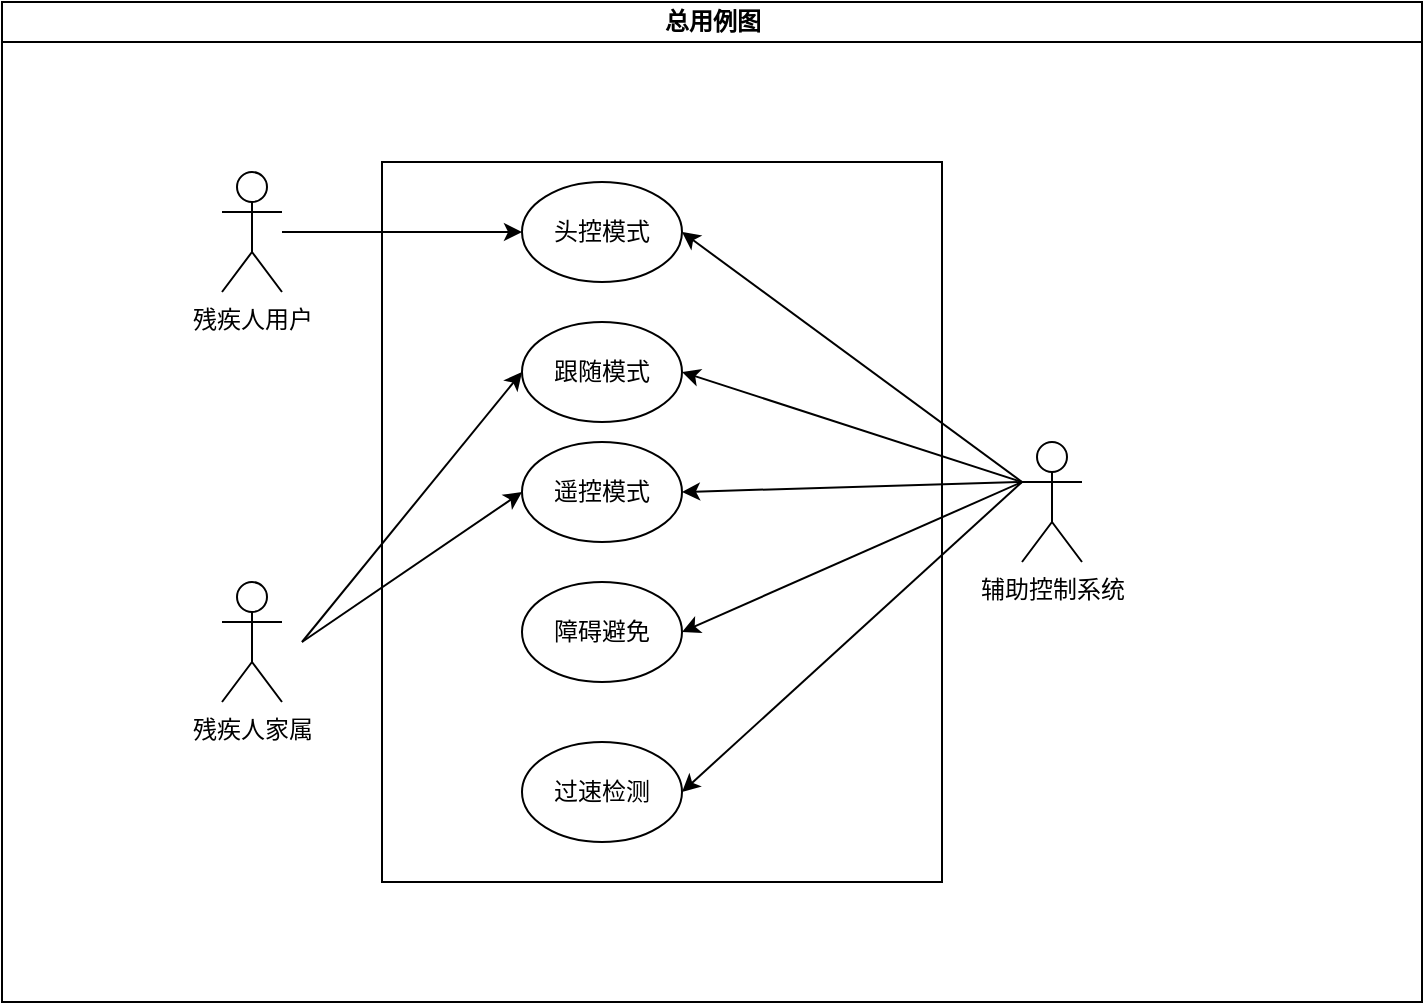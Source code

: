 <mxfile version="24.1.0" type="device">
  <diagram id="prtHgNgQTEPvFCAcTncT" name="Page-1">
    <mxGraphModel dx="842" dy="568" grid="1" gridSize="10" guides="1" tooltips="1" connect="1" arrows="1" fold="1" page="1" pageScale="1" pageWidth="827" pageHeight="1169" math="0" shadow="0">
      <root>
        <mxCell id="0" />
        <mxCell id="1" parent="0" />
        <mxCell id="dNxyNK7c78bLwvsdeMH5-11" value="总用例图" style="swimlane;html=1;startSize=20;horizontal=1;containerType=tree;glass=0;" parent="1" vertex="1">
          <mxGeometry x="180" width="710" height="500" as="geometry" />
        </mxCell>
        <mxCell id="q2W5IwXlpBtjP9VbVSR8-1" value="残疾人用户" style="shape=umlActor;verticalLabelPosition=bottom;verticalAlign=top;html=1;outlineConnect=0;" vertex="1" parent="dNxyNK7c78bLwvsdeMH5-11">
          <mxGeometry x="110" y="85" width="30" height="60" as="geometry" />
        </mxCell>
        <mxCell id="q2W5IwXlpBtjP9VbVSR8-2" value="残疾人家属" style="shape=umlActor;verticalLabelPosition=bottom;verticalAlign=top;html=1;outlineConnect=0;" vertex="1" parent="dNxyNK7c78bLwvsdeMH5-11">
          <mxGeometry x="110" y="290" width="30" height="60" as="geometry" />
        </mxCell>
        <mxCell id="q2W5IwXlpBtjP9VbVSR8-8" value="辅助控制系统" style="shape=umlActor;verticalLabelPosition=bottom;verticalAlign=top;html=1;outlineConnect=0;" vertex="1" parent="dNxyNK7c78bLwvsdeMH5-11">
          <mxGeometry x="510" y="220" width="30" height="60" as="geometry" />
        </mxCell>
        <mxCell id="q2W5IwXlpBtjP9VbVSR8-14" value="" style="rounded=0;whiteSpace=wrap;html=1;" vertex="1" parent="dNxyNK7c78bLwvsdeMH5-11">
          <mxGeometry x="190" y="80" width="280" height="360" as="geometry" />
        </mxCell>
        <mxCell id="q2W5IwXlpBtjP9VbVSR8-16" value="跟随模式" style="ellipse;whiteSpace=wrap;html=1;" vertex="1" parent="dNxyNK7c78bLwvsdeMH5-11">
          <mxGeometry x="260" y="160" width="80" height="50" as="geometry" />
        </mxCell>
        <mxCell id="q2W5IwXlpBtjP9VbVSR8-17" value="头控模式" style="ellipse;whiteSpace=wrap;html=1;" vertex="1" parent="dNxyNK7c78bLwvsdeMH5-11">
          <mxGeometry x="260" y="90" width="80" height="50" as="geometry" />
        </mxCell>
        <mxCell id="q2W5IwXlpBtjP9VbVSR8-26" value="遥控模式" style="ellipse;whiteSpace=wrap;html=1;" vertex="1" parent="dNxyNK7c78bLwvsdeMH5-11">
          <mxGeometry x="260" y="220" width="80" height="50" as="geometry" />
        </mxCell>
        <mxCell id="q2W5IwXlpBtjP9VbVSR8-28" value="" style="endArrow=classic;html=1;rounded=0;entryX=0;entryY=0.5;entryDx=0;entryDy=0;" edge="1" parent="dNxyNK7c78bLwvsdeMH5-11" source="q2W5IwXlpBtjP9VbVSR8-1" target="q2W5IwXlpBtjP9VbVSR8-17">
          <mxGeometry width="50" height="50" relative="1" as="geometry">
            <mxPoint x="370" y="280" as="sourcePoint" />
            <mxPoint x="420" y="230" as="targetPoint" />
          </mxGeometry>
        </mxCell>
        <mxCell id="q2W5IwXlpBtjP9VbVSR8-30" value="" style="endArrow=classic;html=1;rounded=0;entryX=0;entryY=0.5;entryDx=0;entryDy=0;" edge="1" parent="dNxyNK7c78bLwvsdeMH5-11" target="q2W5IwXlpBtjP9VbVSR8-16">
          <mxGeometry width="50" height="50" relative="1" as="geometry">
            <mxPoint x="150" y="320" as="sourcePoint" />
            <mxPoint x="280" y="185" as="targetPoint" />
          </mxGeometry>
        </mxCell>
        <mxCell id="q2W5IwXlpBtjP9VbVSR8-31" value="障碍避免" style="ellipse;whiteSpace=wrap;html=1;" vertex="1" parent="dNxyNK7c78bLwvsdeMH5-11">
          <mxGeometry x="260" y="290" width="80" height="50" as="geometry" />
        </mxCell>
        <mxCell id="q2W5IwXlpBtjP9VbVSR8-32" value="过速检测" style="ellipse;whiteSpace=wrap;html=1;" vertex="1" parent="dNxyNK7c78bLwvsdeMH5-11">
          <mxGeometry x="260" y="370" width="80" height="50" as="geometry" />
        </mxCell>
        <mxCell id="q2W5IwXlpBtjP9VbVSR8-41" value="" style="endArrow=classic;html=1;rounded=0;entryX=1;entryY=0.5;entryDx=0;entryDy=0;exitX=0;exitY=0.333;exitDx=0;exitDy=0;exitPerimeter=0;" edge="1" parent="dNxyNK7c78bLwvsdeMH5-11" source="q2W5IwXlpBtjP9VbVSR8-8" target="q2W5IwXlpBtjP9VbVSR8-17">
          <mxGeometry width="50" height="50" relative="1" as="geometry">
            <mxPoint x="480" y="200" as="sourcePoint" />
            <mxPoint x="500" y="260" as="targetPoint" />
          </mxGeometry>
        </mxCell>
        <mxCell id="q2W5IwXlpBtjP9VbVSR8-37" value="" style="endArrow=classic;html=1;rounded=0;entryX=1;entryY=0.5;entryDx=0;entryDy=0;" edge="1" parent="dNxyNK7c78bLwvsdeMH5-11" target="q2W5IwXlpBtjP9VbVSR8-16">
          <mxGeometry width="50" height="50" relative="1" as="geometry">
            <mxPoint x="510" y="240" as="sourcePoint" />
            <mxPoint x="470" y="231" as="targetPoint" />
          </mxGeometry>
        </mxCell>
        <mxCell id="q2W5IwXlpBtjP9VbVSR8-29" value="" style="endArrow=classic;html=1;rounded=0;entryX=0;entryY=0.5;entryDx=0;entryDy=0;" edge="1" parent="1" target="q2W5IwXlpBtjP9VbVSR8-26">
          <mxGeometry width="50" height="50" relative="1" as="geometry">
            <mxPoint x="330" y="320" as="sourcePoint" />
            <mxPoint x="470" y="225" as="targetPoint" />
          </mxGeometry>
        </mxCell>
        <mxCell id="q2W5IwXlpBtjP9VbVSR8-38" value="" style="endArrow=classic;html=1;rounded=0;entryX=1;entryY=0.5;entryDx=0;entryDy=0;" edge="1" parent="1" target="q2W5IwXlpBtjP9VbVSR8-26">
          <mxGeometry width="50" height="50" relative="1" as="geometry">
            <mxPoint x="690" y="240" as="sourcePoint" />
            <mxPoint x="469" y="281" as="targetPoint" />
          </mxGeometry>
        </mxCell>
        <mxCell id="q2W5IwXlpBtjP9VbVSR8-39" value="" style="endArrow=classic;html=1;rounded=0;entryX=1;entryY=0.5;entryDx=0;entryDy=0;" edge="1" parent="1" target="q2W5IwXlpBtjP9VbVSR8-31">
          <mxGeometry width="50" height="50" relative="1" as="geometry">
            <mxPoint x="690" y="240" as="sourcePoint" />
            <mxPoint x="479" y="291" as="targetPoint" />
          </mxGeometry>
        </mxCell>
        <mxCell id="q2W5IwXlpBtjP9VbVSR8-40" value="" style="endArrow=classic;html=1;rounded=0;entryX=1;entryY=0.5;entryDx=0;entryDy=0;" edge="1" parent="1" target="q2W5IwXlpBtjP9VbVSR8-32">
          <mxGeometry width="50" height="50" relative="1" as="geometry">
            <mxPoint x="690" y="240" as="sourcePoint" />
            <mxPoint x="489" y="301" as="targetPoint" />
          </mxGeometry>
        </mxCell>
      </root>
    </mxGraphModel>
  </diagram>
</mxfile>
